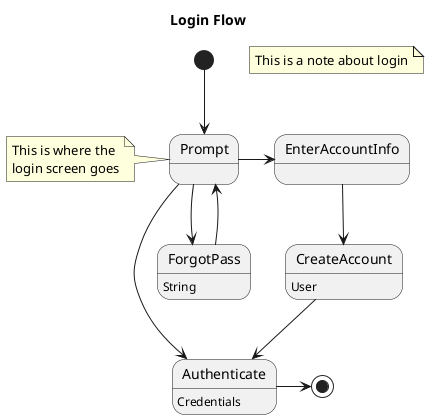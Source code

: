 @startuml

title Login Flow

[*] --> Prompt

Prompt --> Authenticate
Prompt --> ForgotPass
Prompt -> EnterAccountInfo

Authenticate: Credentials

ForgotPass --> Prompt

ForgotPass: String

'state EnterAccountInfo {
'    [*] --> EnterEmail
'    EnterEmail --> EnterPassword
'    EnterPassword --> [*]
'}

EnterAccountInfo --> CreateAccount
CreateAccount: User
CreateAccount --> Authenticate

note "This is a note about login" as N1
note left of Prompt
    This is where the
    login screen goes
end note

Authenticate -> [*]
@enduml
